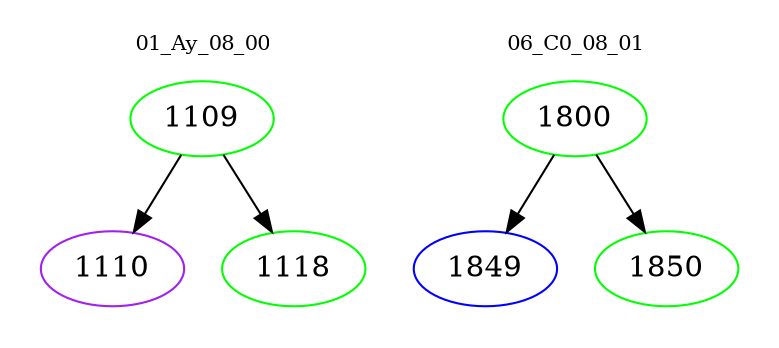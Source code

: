 digraph{
subgraph cluster_0 {
color = white
label = "01_Ay_08_00";
fontsize=10;
T0_1109 [label="1109", color="green"]
T0_1109 -> T0_1110 [color="black"]
T0_1110 [label="1110", color="purple"]
T0_1109 -> T0_1118 [color="black"]
T0_1118 [label="1118", color="green"]
}
subgraph cluster_1 {
color = white
label = "06_C0_08_01";
fontsize=10;
T1_1800 [label="1800", color="green"]
T1_1800 -> T1_1849 [color="black"]
T1_1849 [label="1849", color="blue"]
T1_1800 -> T1_1850 [color="black"]
T1_1850 [label="1850", color="green"]
}
}

